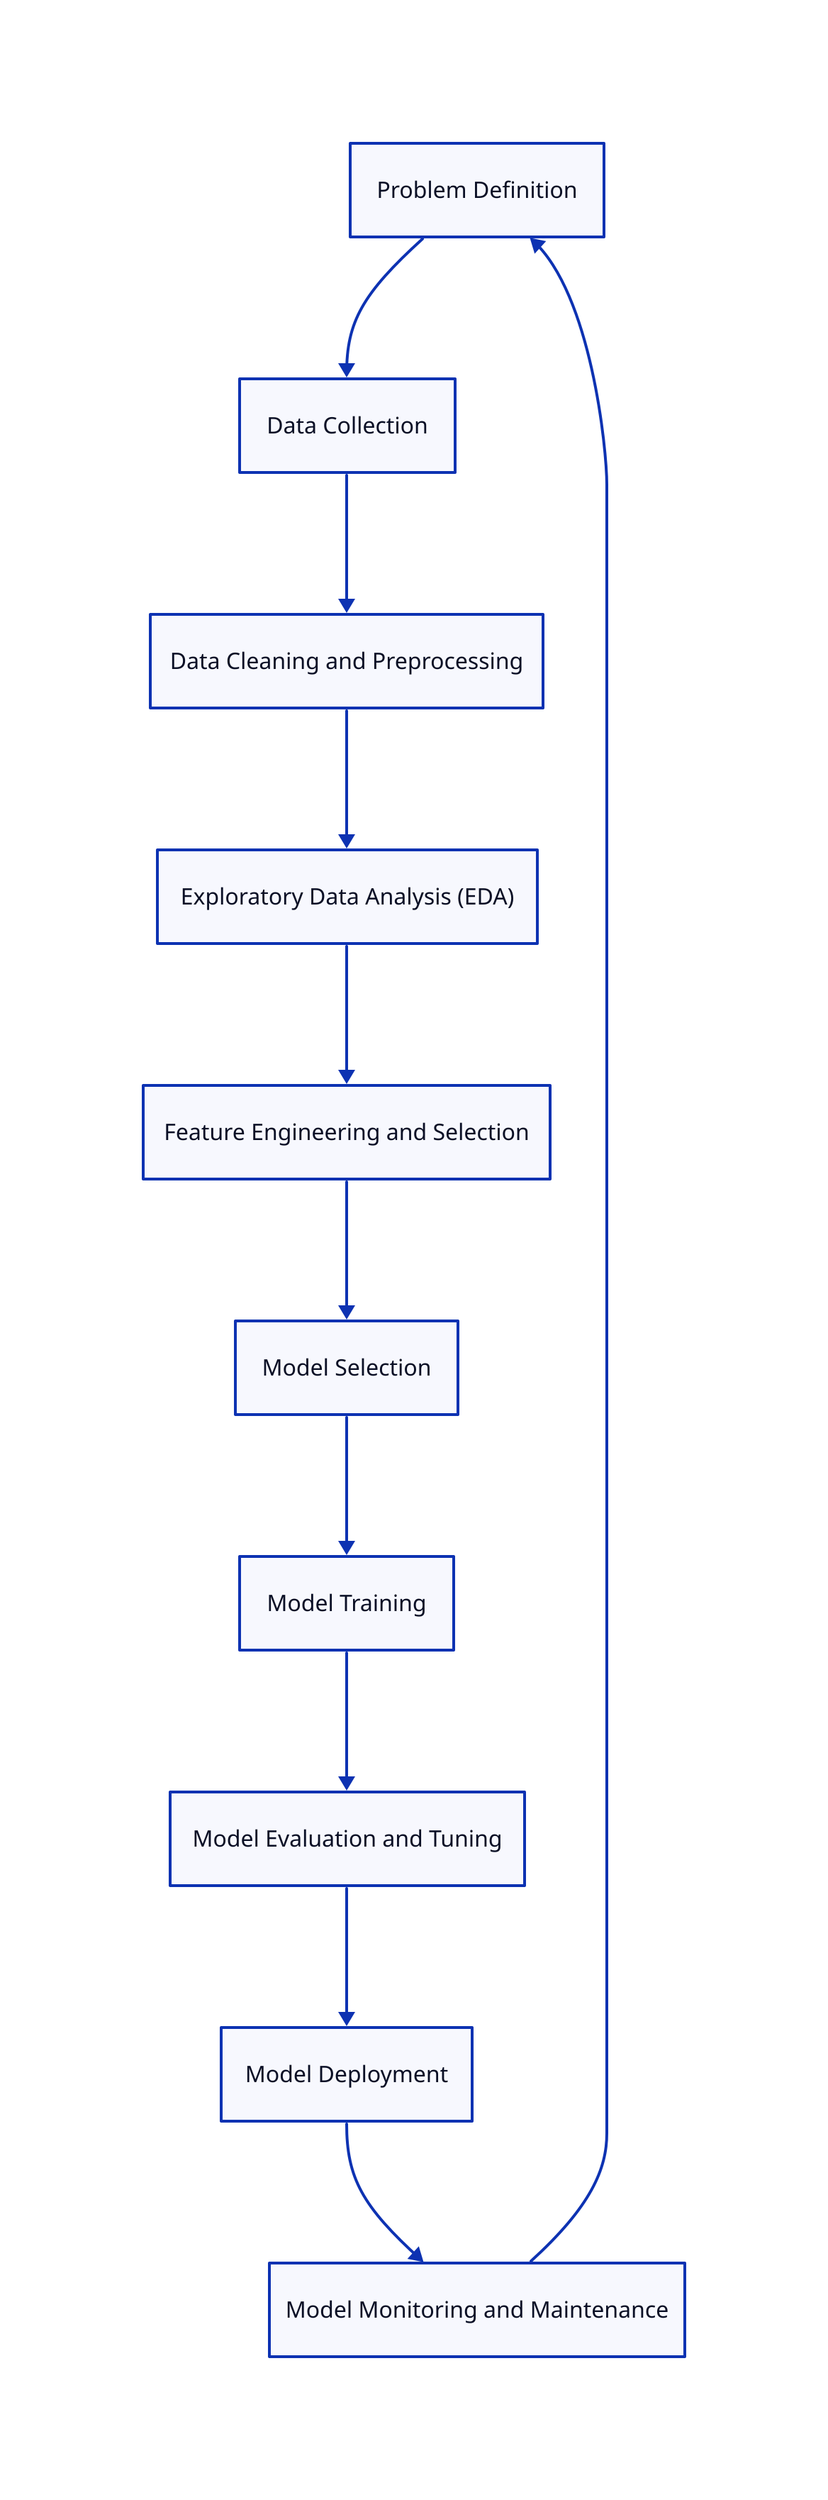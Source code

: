 """
# CRISP-DM
A: (1) Business understanding
B: (2) Data understanding
C: (3) Data preparation
D: (4) Modeling
E: (5) Evaluation
F: (6) xd

A -> B
B -> A
B -> C
C -> D
D -> C
D -> E
E -> A
E -> F
"""

1: Problem Definition
2: Data Collection
3: Data Cleaning and Preprocessing
4: Exploratory Data Analysis (EDA)
5: Feature Engineering and Selection
6: Model Selection
7: Model Training
8: Model Evaluation and Tuning
9: Model Deployment
10: Model Monitoring and Maintenance

1 -> 2
2 -> 3
3 -> 4
4 -> 5
5 -> 6
6 -> 7
7 -> 8
8 -> 9
9 -> 10
10 -> 1
